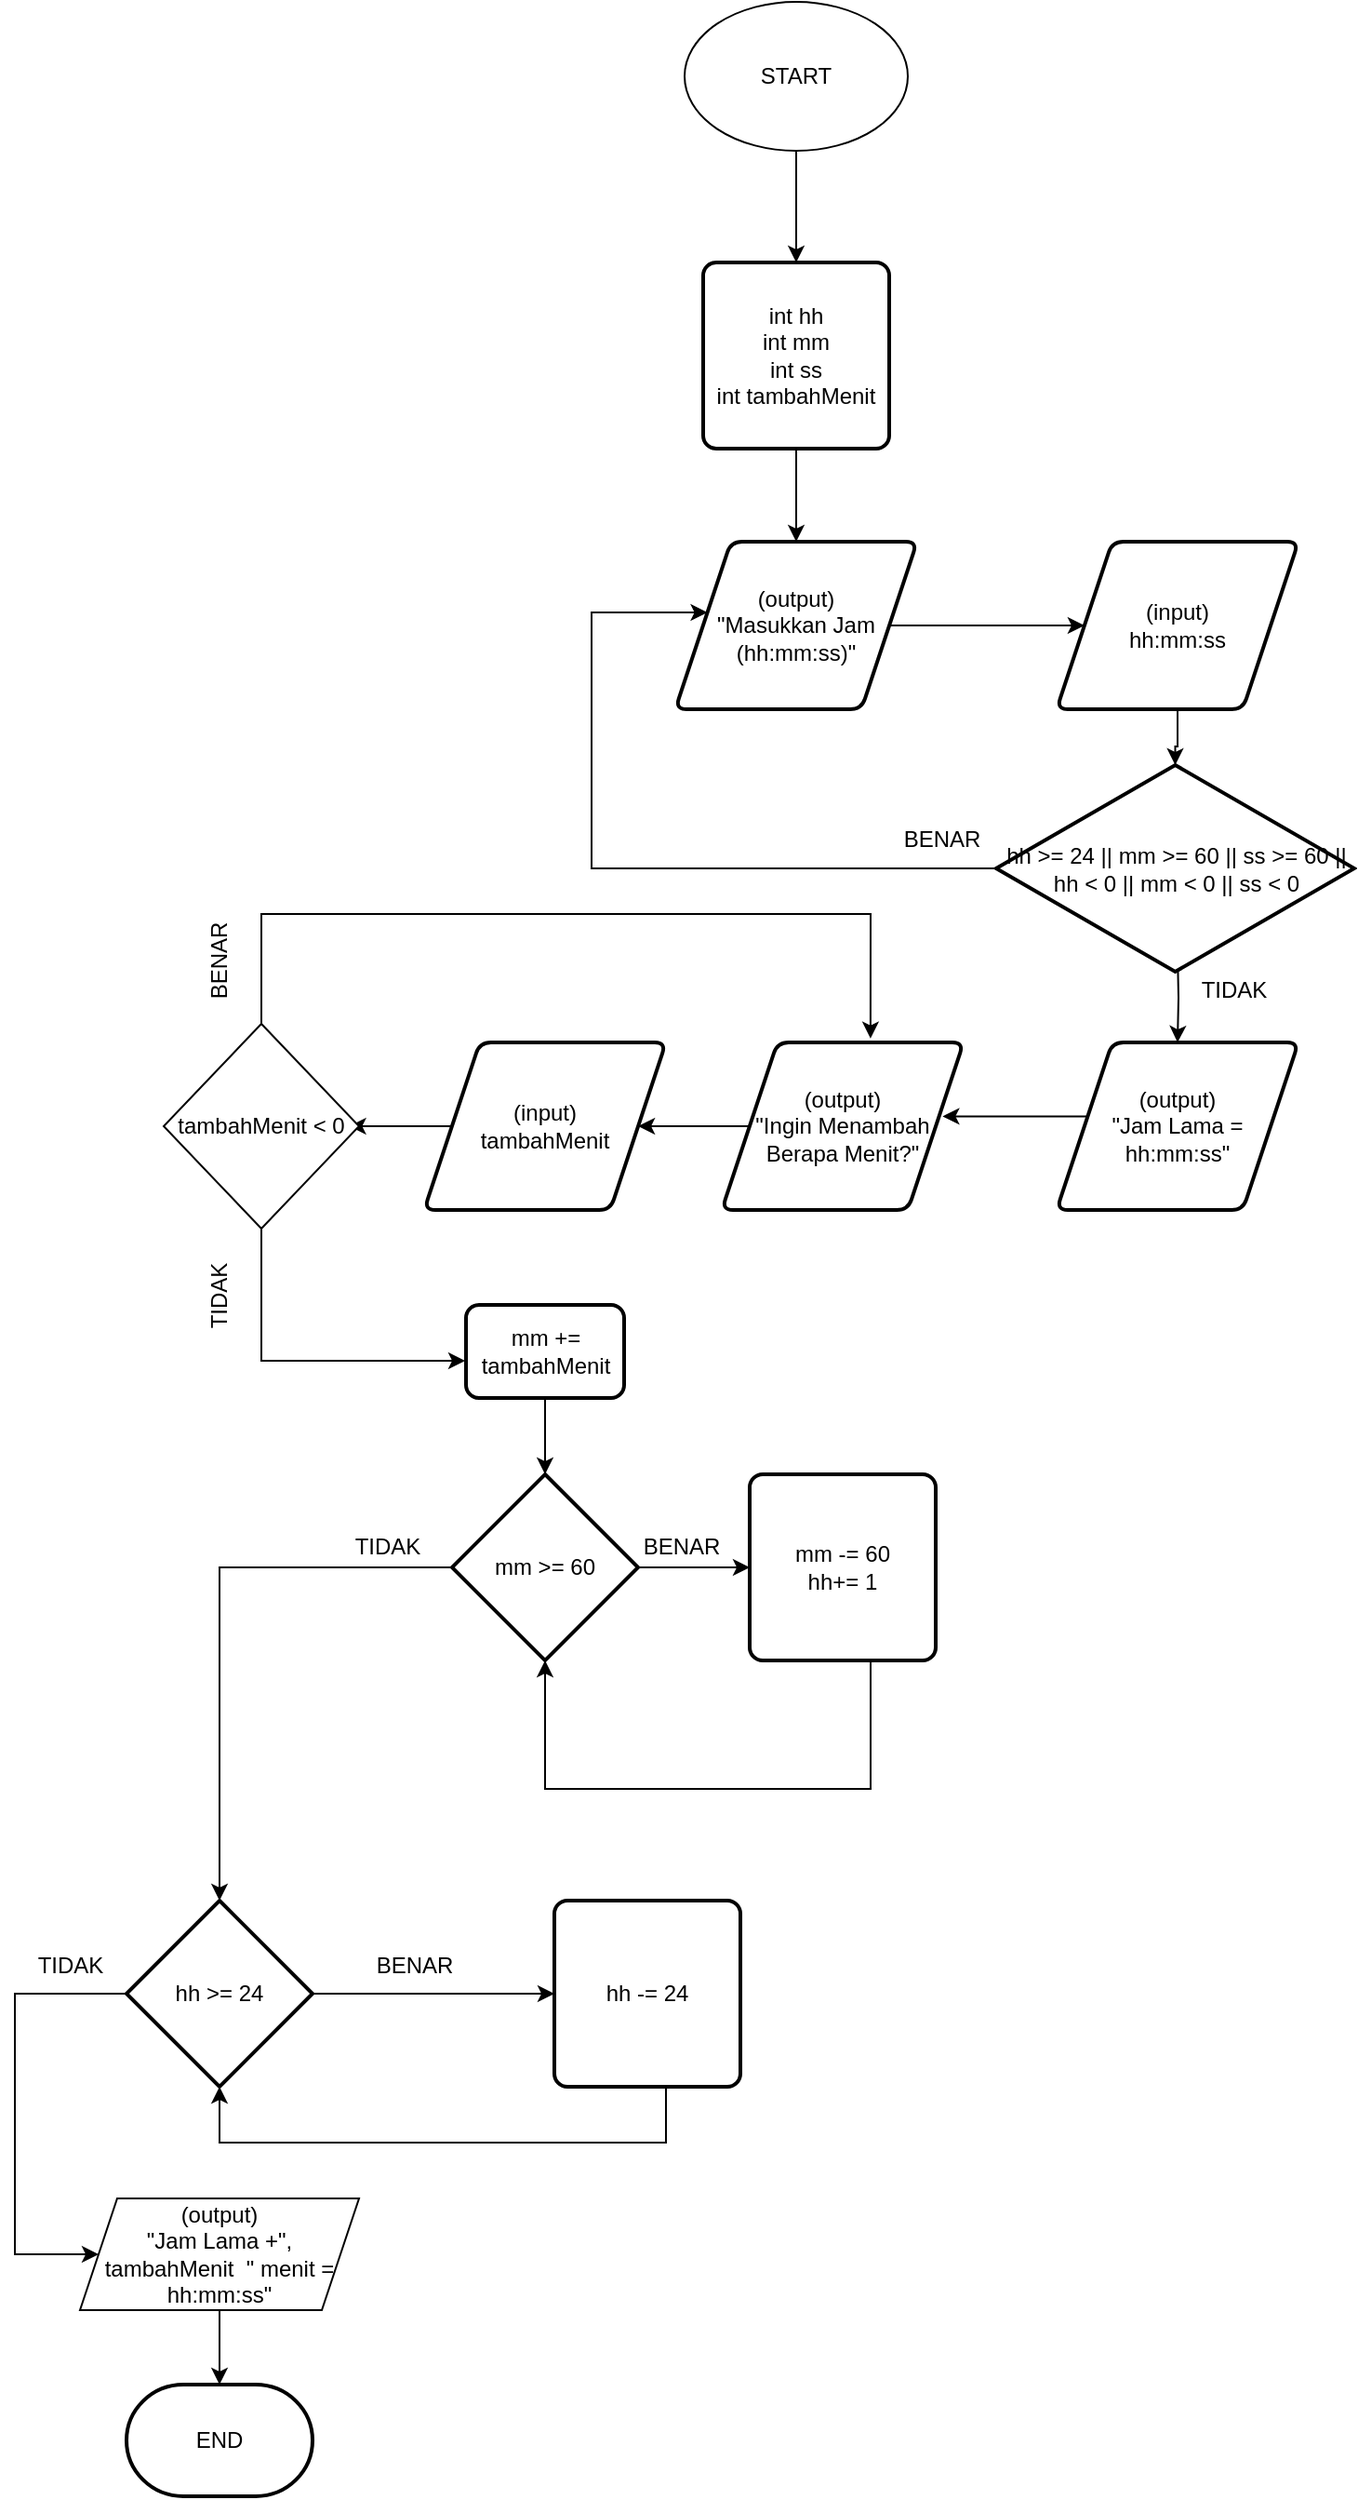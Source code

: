 <mxfile version="15.5.0" type="device"><diagram id="F1bSgCgPnFs4euDdFbR5" name="Page-1"><mxGraphModel dx="3596" dy="1824" grid="1" gridSize="10" guides="1" tooltips="1" connect="1" arrows="1" fold="1" page="1" pageScale="1" pageWidth="1000" pageHeight="1169" math="0" shadow="0"><root><mxCell id="0"/><mxCell id="1" parent="0"/><mxCell id="-hf2JxjNEH0duQ7RnH8g-1" style="edgeStyle=orthogonalEdgeStyle;rounded=0;orthogonalLoop=1;jettySize=auto;html=1;" edge="1" parent="1" source="-hf2JxjNEH0duQ7RnH8g-2" target="-hf2JxjNEH0duQ7RnH8g-4"><mxGeometry relative="1" as="geometry"/></mxCell><mxCell id="-hf2JxjNEH0duQ7RnH8g-2" value="START" style="ellipse;whiteSpace=wrap;html=1;" vertex="1" parent="1"><mxGeometry x="860" y="370" width="120" height="80" as="geometry"/></mxCell><mxCell id="-hf2JxjNEH0duQ7RnH8g-3" style="edgeStyle=orthogonalEdgeStyle;rounded=0;orthogonalLoop=1;jettySize=auto;html=1;" edge="1" parent="1" source="-hf2JxjNEH0duQ7RnH8g-4" target="-hf2JxjNEH0duQ7RnH8g-6"><mxGeometry relative="1" as="geometry"/></mxCell><mxCell id="-hf2JxjNEH0duQ7RnH8g-4" value="int hh&lt;br&gt;int mm&lt;br&gt;int ss&lt;br&gt;int tambahMenit" style="rounded=1;whiteSpace=wrap;html=1;absoluteArcSize=1;arcSize=14;strokeWidth=2;" vertex="1" parent="1"><mxGeometry x="870" y="510" width="100" height="100" as="geometry"/></mxCell><mxCell id="-hf2JxjNEH0duQ7RnH8g-5" style="edgeStyle=orthogonalEdgeStyle;rounded=0;orthogonalLoop=1;jettySize=auto;html=1;" edge="1" parent="1" source="-hf2JxjNEH0duQ7RnH8g-6" target="-hf2JxjNEH0duQ7RnH8g-8"><mxGeometry relative="1" as="geometry"/></mxCell><mxCell id="-hf2JxjNEH0duQ7RnH8g-6" value="(output)&lt;br&gt;&quot;Masukkan Jam (hh:mm:ss)&quot;" style="shape=parallelogram;html=1;strokeWidth=2;perimeter=parallelogramPerimeter;whiteSpace=wrap;rounded=1;arcSize=12;size=0.23;" vertex="1" parent="1"><mxGeometry x="855" y="660" width="130" height="90" as="geometry"/></mxCell><mxCell id="-hf2JxjNEH0duQ7RnH8g-7" value="" style="edgeStyle=orthogonalEdgeStyle;rounded=0;orthogonalLoop=1;jettySize=auto;html=1;" edge="1" parent="1" source="-hf2JxjNEH0duQ7RnH8g-8" target="-hf2JxjNEH0duQ7RnH8g-34"><mxGeometry relative="1" as="geometry"/></mxCell><mxCell id="-hf2JxjNEH0duQ7RnH8g-8" value="(input)&lt;br&gt;hh:mm:ss" style="shape=parallelogram;html=1;strokeWidth=2;perimeter=parallelogramPerimeter;whiteSpace=wrap;rounded=1;arcSize=12;size=0.23;" vertex="1" parent="1"><mxGeometry x="1060" y="660" width="130" height="90" as="geometry"/></mxCell><mxCell id="-hf2JxjNEH0duQ7RnH8g-9" style="edgeStyle=orthogonalEdgeStyle;rounded=0;orthogonalLoop=1;jettySize=auto;html=1;entryX=0.5;entryY=0;entryDx=0;entryDy=0;entryPerimeter=0;" edge="1" parent="1" source="-hf2JxjNEH0duQ7RnH8g-10" target="-hf2JxjNEH0duQ7RnH8g-15"><mxGeometry relative="1" as="geometry"><mxPoint x="790" y="1151" as="targetPoint"/></mxGeometry></mxCell><mxCell id="-hf2JxjNEH0duQ7RnH8g-10" value="mm += tambahMenit" style="rounded=1;whiteSpace=wrap;html=1;absoluteArcSize=1;arcSize=14;strokeWidth=2;" vertex="1" parent="1"><mxGeometry x="742.5" y="1070" width="85" height="50" as="geometry"/></mxCell><mxCell id="-hf2JxjNEH0duQ7RnH8g-11" style="edgeStyle=orthogonalEdgeStyle;rounded=0;orthogonalLoop=1;jettySize=auto;html=1;entryX=0.913;entryY=0.441;entryDx=0;entryDy=0;entryPerimeter=0;" edge="1" parent="1" source="-hf2JxjNEH0duQ7RnH8g-12" target="-hf2JxjNEH0duQ7RnH8g-29"><mxGeometry relative="1" as="geometry"><mxPoint x="1095" y="969" as="targetPoint"/><Array as="points"><mxPoint x="1100" y="969"/></Array></mxGeometry></mxCell><mxCell id="-hf2JxjNEH0duQ7RnH8g-12" value="(output)&lt;br&gt;&quot;Jam Lama = hh:mm:ss&quot;" style="shape=parallelogram;html=1;strokeWidth=2;perimeter=parallelogramPerimeter;whiteSpace=wrap;rounded=1;arcSize=12;size=0.23;" vertex="1" parent="1"><mxGeometry x="1060" y="929" width="130" height="90" as="geometry"/></mxCell><mxCell id="-hf2JxjNEH0duQ7RnH8g-13" value="" style="edgeStyle=orthogonalEdgeStyle;rounded=0;orthogonalLoop=1;jettySize=auto;html=1;" edge="1" parent="1" source="-hf2JxjNEH0duQ7RnH8g-15" target="-hf2JxjNEH0duQ7RnH8g-26"><mxGeometry relative="1" as="geometry"/></mxCell><mxCell id="-hf2JxjNEH0duQ7RnH8g-14" style="edgeStyle=orthogonalEdgeStyle;rounded=0;orthogonalLoop=1;jettySize=auto;html=1;" edge="1" parent="1" source="-hf2JxjNEH0duQ7RnH8g-15" target="-hf2JxjNEH0duQ7RnH8g-18"><mxGeometry relative="1" as="geometry"/></mxCell><mxCell id="-hf2JxjNEH0duQ7RnH8g-15" value="mm &amp;gt;= 60" style="strokeWidth=2;html=1;shape=mxgraph.flowchart.decision;whiteSpace=wrap;" vertex="1" parent="1"><mxGeometry x="735" y="1161" width="100" height="100" as="geometry"/></mxCell><mxCell id="-hf2JxjNEH0duQ7RnH8g-16" style="edgeStyle=orthogonalEdgeStyle;rounded=0;orthogonalLoop=1;jettySize=auto;html=1;" edge="1" parent="1" source="-hf2JxjNEH0duQ7RnH8g-18" target="-hf2JxjNEH0duQ7RnH8g-20"><mxGeometry relative="1" as="geometry"/></mxCell><mxCell id="-hf2JxjNEH0duQ7RnH8g-17" style="edgeStyle=orthogonalEdgeStyle;rounded=0;orthogonalLoop=1;jettySize=auto;html=1;entryX=0;entryY=0.5;entryDx=0;entryDy=0;" edge="1" parent="1" source="-hf2JxjNEH0duQ7RnH8g-18" target="-hf2JxjNEH0duQ7RnH8g-24"><mxGeometry relative="1" as="geometry"><mxPoint x="520" y="1560" as="targetPoint"/><Array as="points"><mxPoint x="500" y="1440"/><mxPoint x="500" y="1580"/></Array></mxGeometry></mxCell><mxCell id="-hf2JxjNEH0duQ7RnH8g-18" value="hh &amp;gt;= 24" style="strokeWidth=2;html=1;shape=mxgraph.flowchart.decision;whiteSpace=wrap;" vertex="1" parent="1"><mxGeometry x="560" y="1390" width="100" height="100" as="geometry"/></mxCell><mxCell id="-hf2JxjNEH0duQ7RnH8g-19" style="edgeStyle=orthogonalEdgeStyle;rounded=0;orthogonalLoop=1;jettySize=auto;html=1;entryX=0.5;entryY=1;entryDx=0;entryDy=0;entryPerimeter=0;" edge="1" parent="1" source="-hf2JxjNEH0duQ7RnH8g-20" target="-hf2JxjNEH0duQ7RnH8g-18"><mxGeometry relative="1" as="geometry"><mxPoint x="610" y="1520" as="targetPoint"/><Array as="points"><mxPoint x="850" y="1520"/><mxPoint x="610" y="1520"/></Array></mxGeometry></mxCell><mxCell id="-hf2JxjNEH0duQ7RnH8g-20" value="hh -= 24" style="rounded=1;whiteSpace=wrap;html=1;absoluteArcSize=1;arcSize=14;strokeWidth=2;" vertex="1" parent="1"><mxGeometry x="790" y="1390" width="100" height="100" as="geometry"/></mxCell><mxCell id="-hf2JxjNEH0duQ7RnH8g-21" value="BENAR" style="text;html=1;strokeColor=none;fillColor=none;align=center;verticalAlign=middle;whiteSpace=wrap;rounded=0;" vertex="1" parent="1"><mxGeometry x="695" y="1415" width="40" height="20" as="geometry"/></mxCell><mxCell id="-hf2JxjNEH0duQ7RnH8g-22" value="TIDAK" style="text;html=1;strokeColor=none;fillColor=none;align=center;verticalAlign=middle;whiteSpace=wrap;rounded=0;" vertex="1" parent="1"><mxGeometry x="510" y="1415" width="40" height="20" as="geometry"/></mxCell><mxCell id="-hf2JxjNEH0duQ7RnH8g-23" style="edgeStyle=orthogonalEdgeStyle;rounded=0;orthogonalLoop=1;jettySize=auto;html=1;entryX=0.5;entryY=0;entryDx=0;entryDy=0;entryPerimeter=0;" edge="1" parent="1" source="-hf2JxjNEH0duQ7RnH8g-24" target="-hf2JxjNEH0duQ7RnH8g-27"><mxGeometry relative="1" as="geometry"/></mxCell><mxCell id="-hf2JxjNEH0duQ7RnH8g-24" value="(output)&lt;br&gt;&quot;Jam Lama +&quot;, tambahMenit&amp;nbsp; &quot; menit = hh:mm:ss&quot;" style="shape=parallelogram;perimeter=parallelogramPerimeter;whiteSpace=wrap;html=1;fixedSize=1;" vertex="1" parent="1"><mxGeometry x="535" y="1550" width="150" height="60" as="geometry"/></mxCell><mxCell id="-hf2JxjNEH0duQ7RnH8g-25" style="edgeStyle=orthogonalEdgeStyle;rounded=0;orthogonalLoop=1;jettySize=auto;html=1;entryX=0.5;entryY=1;entryDx=0;entryDy=0;entryPerimeter=0;" edge="1" parent="1" source="-hf2JxjNEH0duQ7RnH8g-26" target="-hf2JxjNEH0duQ7RnH8g-15"><mxGeometry relative="1" as="geometry"><mxPoint x="945" y="1330" as="targetPoint"/><Array as="points"><mxPoint x="960" y="1330"/><mxPoint x="785" y="1330"/></Array></mxGeometry></mxCell><mxCell id="-hf2JxjNEH0duQ7RnH8g-26" value="mm -= 60&lt;br&gt;hh+= 1" style="rounded=1;whiteSpace=wrap;html=1;absoluteArcSize=1;arcSize=14;strokeWidth=2;" vertex="1" parent="1"><mxGeometry x="895" y="1161" width="100" height="100" as="geometry"/></mxCell><mxCell id="-hf2JxjNEH0duQ7RnH8g-27" value="END" style="strokeWidth=2;html=1;shape=mxgraph.flowchart.terminator;whiteSpace=wrap;" vertex="1" parent="1"><mxGeometry x="560" y="1650" width="100" height="60" as="geometry"/></mxCell><mxCell id="-hf2JxjNEH0duQ7RnH8g-28" style="edgeStyle=orthogonalEdgeStyle;rounded=0;orthogonalLoop=1;jettySize=auto;html=1;entryX=1;entryY=0.5;entryDx=0;entryDy=0;" edge="1" parent="1" source="-hf2JxjNEH0duQ7RnH8g-29" target="-hf2JxjNEH0duQ7RnH8g-31"><mxGeometry relative="1" as="geometry"/></mxCell><mxCell id="-hf2JxjNEH0duQ7RnH8g-29" value="(output)&lt;br&gt;&quot;Ingin Menambah Berapa Menit?&quot;" style="shape=parallelogram;html=1;strokeWidth=2;perimeter=parallelogramPerimeter;whiteSpace=wrap;rounded=1;arcSize=12;size=0.23;" vertex="1" parent="1"><mxGeometry x="880" y="929" width="130" height="90" as="geometry"/></mxCell><mxCell id="-hf2JxjNEH0duQ7RnH8g-30" style="edgeStyle=orthogonalEdgeStyle;rounded=0;orthogonalLoop=1;jettySize=auto;html=1;entryX=0.95;entryY=0.5;entryDx=0;entryDy=0;entryPerimeter=0;" edge="1" parent="1" source="-hf2JxjNEH0duQ7RnH8g-31" target="-hf2JxjNEH0duQ7RnH8g-41"><mxGeometry relative="1" as="geometry"><mxPoint x="680" y="974" as="targetPoint"/></mxGeometry></mxCell><mxCell id="-hf2JxjNEH0duQ7RnH8g-31" value="(input)&lt;br&gt;tambahMenit" style="shape=parallelogram;html=1;strokeWidth=2;perimeter=parallelogramPerimeter;whiteSpace=wrap;rounded=1;arcSize=12;size=0.23;" vertex="1" parent="1"><mxGeometry x="720" y="929" width="130" height="90" as="geometry"/></mxCell><mxCell id="-hf2JxjNEH0duQ7RnH8g-32" style="edgeStyle=orthogonalEdgeStyle;rounded=0;orthogonalLoop=1;jettySize=auto;html=1;" edge="1" parent="1" source="-hf2JxjNEH0duQ7RnH8g-34" target="-hf2JxjNEH0duQ7RnH8g-6"><mxGeometry relative="1" as="geometry"><mxPoint x="810" y="697.5" as="targetPoint"/><Array as="points"><mxPoint x="810" y="836"/><mxPoint x="810" y="698"/></Array></mxGeometry></mxCell><mxCell id="-hf2JxjNEH0duQ7RnH8g-33" value="" style="edgeStyle=orthogonalEdgeStyle;rounded=0;orthogonalLoop=1;jettySize=auto;html=1;" edge="1" parent="1" target="-hf2JxjNEH0duQ7RnH8g-12"><mxGeometry relative="1" as="geometry"><mxPoint x="1125" y="880" as="sourcePoint"/></mxGeometry></mxCell><mxCell id="-hf2JxjNEH0duQ7RnH8g-34" value="hh &amp;gt;= 24 || mm &amp;gt;= 60 || ss &amp;gt;= 60 || hh &amp;lt; 0 || mm &amp;lt; 0 || ss &amp;lt; 0" style="strokeWidth=2;html=1;shape=mxgraph.flowchart.decision;whiteSpace=wrap;" vertex="1" parent="1"><mxGeometry x="1027.5" y="780" width="192.5" height="111" as="geometry"/></mxCell><mxCell id="-hf2JxjNEH0duQ7RnH8g-35" value="BENAR" style="text;html=1;align=center;verticalAlign=middle;resizable=0;points=[];autosize=1;strokeColor=none;fillColor=none;" vertex="1" parent="1"><mxGeometry x="967.5" y="810" width="60" height="20" as="geometry"/></mxCell><mxCell id="-hf2JxjNEH0duQ7RnH8g-36" value="TIDAK" style="text;html=1;align=center;verticalAlign=middle;resizable=0;points=[];autosize=1;strokeColor=none;fillColor=none;" vertex="1" parent="1"><mxGeometry x="1130" y="891" width="50" height="20" as="geometry"/></mxCell><mxCell id="-hf2JxjNEH0duQ7RnH8g-37" value="BENAR" style="text;html=1;align=center;verticalAlign=middle;resizable=0;points=[];autosize=1;strokeColor=none;fillColor=none;" vertex="1" parent="1"><mxGeometry x="827.5" y="1190" width="60" height="20" as="geometry"/></mxCell><mxCell id="-hf2JxjNEH0duQ7RnH8g-38" value="TIDAK" style="text;html=1;align=center;verticalAlign=middle;resizable=0;points=[];autosize=1;strokeColor=none;fillColor=none;" vertex="1" parent="1"><mxGeometry x="675" y="1190" width="50" height="20" as="geometry"/></mxCell><mxCell id="-hf2JxjNEH0duQ7RnH8g-39" style="edgeStyle=orthogonalEdgeStyle;rounded=0;orthogonalLoop=1;jettySize=auto;html=1;entryX=0.615;entryY=-0.024;entryDx=0;entryDy=0;entryPerimeter=0;" edge="1" parent="1" source="-hf2JxjNEH0duQ7RnH8g-41" target="-hf2JxjNEH0duQ7RnH8g-29"><mxGeometry relative="1" as="geometry"><mxPoint x="960" y="870" as="targetPoint"/><Array as="points"><mxPoint x="633" y="860"/><mxPoint x="960" y="860"/></Array></mxGeometry></mxCell><mxCell id="-hf2JxjNEH0duQ7RnH8g-40" style="edgeStyle=orthogonalEdgeStyle;rounded=0;orthogonalLoop=1;jettySize=auto;html=1;" edge="1" parent="1" source="-hf2JxjNEH0duQ7RnH8g-41"><mxGeometry relative="1" as="geometry"><mxPoint x="742" y="1100" as="targetPoint"/><Array as="points"><mxPoint x="632" y="1100"/><mxPoint x="742" y="1100"/></Array></mxGeometry></mxCell><mxCell id="-hf2JxjNEH0duQ7RnH8g-41" value="tambahMenit &amp;lt; 0" style="rhombus;whiteSpace=wrap;html=1;" vertex="1" parent="1"><mxGeometry x="580" y="919" width="105" height="110" as="geometry"/></mxCell><mxCell id="-hf2JxjNEH0duQ7RnH8g-42" value="BENAR" style="text;html=1;strokeColor=none;fillColor=none;align=center;verticalAlign=middle;whiteSpace=wrap;rounded=0;rotation=-90;" vertex="1" parent="1"><mxGeometry x="580" y="870" width="60" height="30" as="geometry"/></mxCell><mxCell id="-hf2JxjNEH0duQ7RnH8g-43" value="TIDAK" style="text;html=1;strokeColor=none;fillColor=none;align=center;verticalAlign=middle;whiteSpace=wrap;rounded=0;rotation=-90;" vertex="1" parent="1"><mxGeometry x="580" y="1050" width="60" height="30" as="geometry"/></mxCell></root></mxGraphModel></diagram></mxfile>